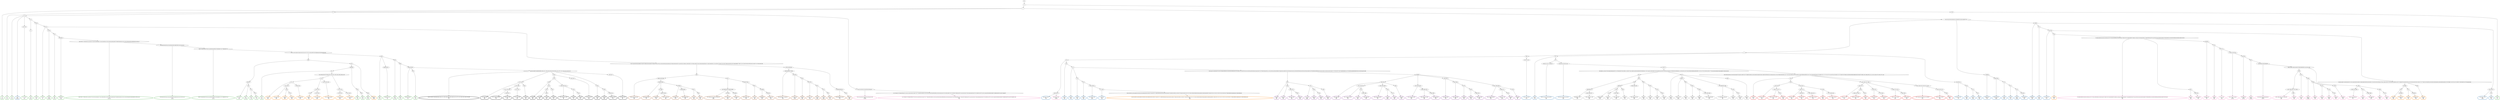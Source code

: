 digraph T {
	{
		rank=same
		455 [penwidth=3,colorscheme=set19,color=3,label="1_P\nP\n4.5%"]
		453 [penwidth=3,colorscheme=set19,color=3,label="4;7_P\nP\n3.1%"]
		451 [penwidth=3,colorscheme=set19,color=3,label="11_P\nP\n2.5%"]
		449 [penwidth=3,colorscheme=set19,color=3,label="15;17;19_P\nP\n5.5%"]
		446 [penwidth=3,colorscheme=set19,color=3,label="21_P\nP\n6.4%"]
		444 [penwidth=3,colorscheme=set19,color=3,label="23;26_P\nP\n4.3%"]
		442 [penwidth=3,colorscheme=set19,color=3,label="27;31_P\nP\n1%"]
		440 [penwidth=3,colorscheme=set19,color=3,label="32;38_P\nP\n0.099%"]
		438 [penwidth=3,colorscheme=set19,color=3,label="46_P\nP\n0.2%"]
		436 [penwidth=3,colorscheme=set19,color=3,label="56;59;62_P\nP\n0.36%"]
		434 [penwidth=3,colorscheme=set19,color=3,label="66;67;69;71;75;83;105;114;130;137;153;155;160;168;172;181;206;209;215;235;239;244;266;269;279;289;294;304;315;321;332;339;346;362;368;386;391;395;413_P\nP\n0.0013%"]
		432 [penwidth=3,colorscheme=set19,color=3,label="419;428;429;433;441;454;458;463;482;488;508;516;522;532;551_P\nP\n0.034%"]
		430 [penwidth=3,colorscheme=set19,color=3,label="569;574;584;589;597;601;614;628;634;639;647;656;666;671;677;686;693;701_P\nP\n0.013%"]
		426 [penwidth=3,colorscheme=set19,color=3,label="867;897_P\nP\n6.9%"]
		424 [penwidth=3,colorscheme=set19,color=3,label="901_P\nP\n0.74%"]
		422 [penwidth=3,colorscheme=set19,color=3,label="912_P\nP\n1.3%"]
		420 [penwidth=3,colorscheme=set19,color=3,label="931_P\nP\n7.7%"]
		416 [penwidth=3,colorscheme=set19,color=3,label="911_P\nP\n5.9%"]
		414 [penwidth=3,colorscheme=set19,color=3,label="920_P\nP\n1.4%"]
		412 [penwidth=3,colorscheme=set19,color=3,label="929_P\nP\n6.2%"]
		410 [penwidth=3,colorscheme=set19,color=3,label="896_P\nP\n9.9%"]
		408 [penwidth=3,colorscheme=set19,color=3,label="866_P\nP\n3.5%"]
		406 [penwidth=3,colorscheme=set19,color=3,label="883;895;910_P\nP\n7.4%"]
		404 [penwidth=3,colorscheme=set19,color=3,label="894_P\nP\n0.76%"]
		402 [penwidth=3,colorscheme=set19,color=3,label="899_P\nP\n3.1%"]
		400 [penwidth=3,colorscheme=set19,color=3,label="909;919;928_P\nP\n6.1%"]
		398 [penwidth=3,colorscheme=set19,color=3,label="961_P\nP\n5.3%"]
		396 [penwidth=3,colorscheme=set19,color=3,label="2;6;8_P\nP\n5.7%"]
		390 [penwidth=3,colorscheme=set19,color=2,label="96;104;113_M1\nM1\n5.5%"]
		388 [penwidth=3,colorscheme=set19,color=2,label="103_M1\nM1\n2.6%"]
		386 [penwidth=3,colorscheme=set19,color=2,label="112_M1\nM1\n7.9%"]
		384 [penwidth=3,colorscheme=set19,color=2,label="119_M1\nM1\n1.4%"]
		382 [penwidth=3,colorscheme=set19,color=2,label="123_M1\nM1\n4.6%"]
		380 [penwidth=3,colorscheme=set19,color=2,label="152;159;167_M1\nM1\n0.65%"]
		378 [penwidth=3,colorscheme=set19,color=2,label="171;180_M1\nM1\n5.4%"]
		376 [penwidth=3,colorscheme=set19,color=2,label="102;111;118_M1\nM1\n6.1%"]
		374 [penwidth=3,colorscheme=set19,color=2,label="81_M1\nM1\n3.7%"]
		371 [penwidth=3,colorscheme=set19,color=2,label="89;101;110;117;136;143_M1\nM1\n5.9%"]
		369 [penwidth=3,colorscheme=set19,color=2,label="95;100;116;128;135;142_M1\nM1\n6.4%"]
		367 [penwidth=3,colorscheme=set19,color=2,label="94;109;122_M1\nM1\n1.7%"]
		365 [penwidth=3,colorscheme=set19,color=2,label="134_M1\nM1\n2.8%"]
		363 [penwidth=3,colorscheme=set19,color=2,label="141_M1\nM1\n2.8%"]
		361 [penwidth=3,colorscheme=set19,color=2,label="150_M1\nM1\n5.6%"]
		359 [penwidth=3,colorscheme=set19,color=2,label="78;80;86_M1\nM1\n1.9%"]
		357 [penwidth=3,colorscheme=set19,color=2,label="93;99;108_M1\nM1\n0.86%"]
		355 [penwidth=3,colorscheme=set19,color=2,label="115_M1\nM1\n4.5%"]
		353 [penwidth=3,colorscheme=set19,color=2,label="127_M1\nM1\n1.7%"]
		351 [penwidth=3,colorscheme=set19,color=2,label="133_M1\nM1\n0.49%"]
		349 [penwidth=3,colorscheme=set19,color=2,label="140;149_M1\nM1\n5.3%"]
		347 [penwidth=3,colorscheme=set19,color=2,label="85;88_M1\nM1\n4.6%"]
		345 [penwidth=3,colorscheme=set19,color=2,label="121_M1\nM1\n4.3%"]
		343 [penwidth=3,colorscheme=set19,color=2,label="132;139_M1\nM1\n5.1%"]
		341 [penwidth=3,colorscheme=set19,color=2,label="126;138;147_M1\nM1\n0.58%"]
		339 [penwidth=3,colorscheme=set19,color=2,label="154_M1\nM1\n7.6%"]
		338 [penwidth=3,colorscheme=set19,color=2,label="11_M1\nM1\n0.019%"]
		337 [penwidth=3,colorscheme=set19,color=8,label="96;104;113_M2\nM2\n0.053%"]
		334 [penwidth=3,colorscheme=set19,color=8,label="178;188;198;203;218;222;226;241;257;275;281;299;306;310;326;334;357;360;370;374;383;388;397;408;431;434;447;459;464;469;477;484;489;492;497;524;529;535;543;549;556;566;579;583;600;612;616;632;638;642;650;661;665;670;676_M2\nM2\n7.4%"]
		332 [penwidth=3,colorscheme=set19,color=8,label="681_M2\nM2\n1.6%"]
		330 [penwidth=3,colorscheme=set19,color=8,label="692;704_M2\nM2\n7.7%"]
		328 [penwidth=3,colorscheme=set19,color=8,label="685;691_M2\nM2\n2%"]
		326 [penwidth=3,colorscheme=set19,color=8,label="703_M2\nM2\n4.4%"]
		324 [penwidth=3,colorscheme=set19,color=8,label="707;711_M2\nM2\n2.2%"]
		322 [penwidth=3,colorscheme=set19,color=8,label="720;724;743;759_M2\nM2\n0.011%"]
		320 [penwidth=3,colorscheme=set19,color=8,label="769;783_M2\nM2\n0.072%"]
		318 [penwidth=3,colorscheme=set19,color=8,label="802_M2\nM2\n0.063%"]
		316 [penwidth=3,colorscheme=set19,color=8,label="812;819;831;835;840;849_M2\nM2\n0.057%"]
		312 [penwidth=3,colorscheme=set19,color=8,label="1047;1058;1067;1075;1092_M2\nM2\n4.8%"]
		310 [penwidth=3,colorscheme=set19,color=8,label="1097_M2\nM2\n6.1%"]
		308 [penwidth=3,colorscheme=set19,color=8,label="1057_M2\nM2\n3.5%"]
		306 [penwidth=3,colorscheme=set19,color=8,label="1066_M2\nM2\n0.048%"]
		304 [penwidth=3,colorscheme=set19,color=8,label="1084_M2\nM2\n5.2%"]
		302 [penwidth=3,colorscheme=set19,color=8,label="1091_M2\nM2\n3.2%"]
		300 [penwidth=3,colorscheme=set19,color=8,label="1104_M2\nM2\n2.8%"]
		298 [penwidth=3,colorscheme=set19,color=8,label="1108_M2\nM2\n6%"]
		296 [penwidth=3,colorscheme=set19,color=8,label="1103_M2\nM2\n5.1%"]
		293 [penwidth=3,colorscheme=set19,color=8,label="1065;1074;1090_M2\nM2\n7%"]
		291 [penwidth=3,colorscheme=set19,color=8,label="1073_M2\nM2\n4.6%"]
		289 [penwidth=3,colorscheme=set19,color=8,label="1083;1089_M2\nM2\n6.7%"]
		287 [penwidth=3,colorscheme=set19,color=8,label="1088_M2\nM2\n4.1%"]
		285 [penwidth=3,colorscheme=set19,color=8,label="1102_M2\nM2\n7.8%"]
		283 [penwidth=3,colorscheme=set19,color=8,label="9;12;13;16;20;22;24;28;29;33;39;44;47_M2\nM2\n0.016%"]
		281 [penwidth=3,colorscheme=set19,color=8,label="51;57;60;63;73;76;84;92;98;107;125;131;145;156;161;164;173;177;186;190;196;201;210;216;220;262;284;298;308;316;333;340;343;347;352;363;369;373;377;382;387;396;405;407;414;416;423;427;432;440;446;453;457;472;495;501;507;512;521;544;550;558;562;568;573;588;592;607;613;627;646;687_M2\nM2\n7.5%"]
		276 [penwidth=3,colorscheme=set19,color=9,label="956;966;972_M3\nM3\n4.2%"]
		274 [penwidth=3,colorscheme=set19,color=9,label="1002;1009;1017_M3\nM3\n5.9%"]
		270 [penwidth=3,colorscheme=set19,color=9,label="986;994_M3\nM3\n4.5%"]
		267 [penwidth=3,colorscheme=set19,color=9,label="1025_M3\nM3\n5.6%"]
		265 [penwidth=3,colorscheme=set19,color=9,label="1031;1040_M3\nM3\n5.5%"]
		263 [penwidth=3,colorscheme=set19,color=9,label="1039_M3\nM3\n5.7%"]
		261 [penwidth=3,colorscheme=set19,color=9,label="993;1008;1030_M3\nM3\n6.9%"]
		259 [penwidth=3,colorscheme=set19,color=9,label="992_M3\nM3\n2.4%"]
		257 [penwidth=3,colorscheme=set19,color=9,label="1007_M3\nM3\n4.8%"]
		255 [penwidth=3,colorscheme=set19,color=9,label="1015_M3\nM3\n2.2%"]
		253 [penwidth=3,colorscheme=set19,color=9,label="1024_M3\nM3\n5.5%"]
		251 [penwidth=3,colorscheme=set19,color=9,label="955_M3\nM3\n0.72%"]
		249 [penwidth=3,colorscheme=set19,color=9,label="964;977_M3\nM3\n0.44%"]
		247 [penwidth=3,colorscheme=set19,color=9,label="985_M3\nM3\n2.2%"]
		245 [penwidth=3,colorscheme=set19,color=9,label="1001_M3\nM3\n5.4%"]
		243 [penwidth=3,colorscheme=set19,color=9,label="1006_M3\nM3\n5.4%"]
		241 [penwidth=3,colorscheme=set19,color=9,label="1023;1029;1038_M3\nM3\n6.1%"]
		239 [penwidth=3,colorscheme=set19,color=9,label="971;984;991;1000_M3\nM3\n9%"]
		237 [penwidth=3,colorscheme=set19,color=9,label="1005_M3\nM3\n5%"]
		235 [penwidth=3,colorscheme=set19,color=9,label="1037_M3\nM3\n5.2%"]
		233 [penwidth=3,colorscheme=set19,color=9,label="983_M3\nM3\n7.5%"]
		229 [penwidth=3,colorscheme=set19,color=7,label="808;814;822;828_M4\nM4\n3.6%"]
		227 [penwidth=3,colorscheme=set19,color=7,label="843;852;859_M4\nM4\n1.1%"]
		225 [penwidth=3,colorscheme=set19,color=7,label="871;880_M4\nM4\n7.3%"]
		223 [penwidth=3,colorscheme=set19,color=7,label="892;917;939_M4\nM4\n10%"]
		221 [penwidth=3,colorscheme=set19,color=7,label="879;891_M4\nM4\n3.7%"]
		219 [penwidth=3,colorscheme=set19,color=7,label="926;938;949_M4\nM4\n5.5%"]
		217 [penwidth=3,colorscheme=set19,color=7,label="937_M4\nM4\n2.4%"]
		215 [penwidth=3,colorscheme=set19,color=7,label="958_M4\nM4\n5.4%"]
		212 [penwidth=3,colorscheme=set19,color=7,label="827;838;842;851;858;878;890_M4\nM4\n0.38%"]
		210 [penwidth=3,colorscheme=set19,color=7,label="907;936_M4\nM4\n9.5%"]
		208 [penwidth=3,colorscheme=set19,color=7,label="935;948_M4\nM4\n11%"]
		206 [penwidth=3,colorscheme=set19,color=7,label="832;837;841_M4\nM4\n0.72%"]
		204 [penwidth=3,colorscheme=set19,color=7,label="857_M4\nM4\n1.8%"]
		202 [penwidth=3,colorscheme=set19,color=7,label="870;889_M4\nM4\n4.2%"]
		200 [penwidth=3,colorscheme=set19,color=7,label="916;925_M4\nM4\n7.4%"]
		197 [penwidth=3,colorscheme=set19,color=7,label="850;856;865;877;888_M4\nM4\n3.2%"]
		195 [penwidth=3,colorscheme=set19,color=7,label="915;924_M4\nM4\n0.91%"]
		193 [penwidth=3,colorscheme=set19,color=7,label="934_M4\nM4\n0.9%"]
		191 [penwidth=3,colorscheme=set19,color=7,label="947;957_M4\nM4\n2.9%"]
		189 [penwidth=3,colorscheme=set19,color=7,label="967_M4\nM4\n0.45%"]
		187 [penwidth=3,colorscheme=set19,color=7,label="973_M4\nM4\n0.83%"]
		185 [penwidth=3,colorscheme=set19,color=7,label="987_M4\nM4\n5.1%"]
		183 [penwidth=3,colorscheme=set19,color=7,label="855;898;906;914_M4\nM4\n3.1%"]
		181 [penwidth=3,colorscheme=set19,color=7,label="946_M4\nM4\n8.9%"]
		179 [penwidth=3,colorscheme=set19,color=5,label="185;195;200;214;234;248;253;256;261;265;268;283;302;330;337;345;367;371;380;390;404;435;442;450;455;465;473;485;503;509;513;530;537;546;553;563;570;572;575;581;593;603;608;629;644;648;652;660;664;669;675;694;706;716;718;722;730;735;745;760;764;776;805;809;825;846;854;872;893;908;940_M5\nM5\n5.8%"]
		178 [penwidth=3,colorscheme=set19,color=5,label="148_M5\nM5\n4%"]
		174 [penwidth=3,colorscheme=set19,color=5,label="918_M5\nM5\n4.4%"]
		172 [penwidth=3,colorscheme=set19,color=5,label="941;960_M5\nM5\n5.1%"]
		170 [penwidth=3,colorscheme=set19,color=5,label="927_M5\nM5\n1.1%"]
		168 [penwidth=3,colorscheme=set19,color=5,label="950;959_M5\nM5\n7.8%"]
		166 [penwidth=3,colorscheme=set19,color=5,label="881_M5\nM5\n5.8%"]
		162 [penwidth=3,colorscheme=set19,color=5,label="1117_M5\nM5\n4.5%"]
		160 [penwidth=3,colorscheme=set19,color=5,label="1124;1132_M5\nM5\n5.8%"]
		158 [penwidth=3,colorscheme=set19,color=5,label="1136_M5\nM5\n4.8%"]
		156 [penwidth=3,colorscheme=set19,color=5,label="1141_M5\nM5\n5.5%"]
		154 [penwidth=3,colorscheme=set19,color=5,label="1139;1140_M5\nM5\n5.7%"]
		151 [penwidth=3,colorscheme=set19,color=5,label="1126_M5\nM5\n7.6%"]
		149 [penwidth=3,colorscheme=set19,color=5,label="1131;1135_M5\nM5\n6.8%"]
		147 [penwidth=3,colorscheme=set19,color=5,label="1122;1130;1138_M5\nM5\n7.4%"]
		144 [penwidth=3,colorscheme=set19,color=5,label="1119;1125_M5\nM5\n9.5%"]
		142 [penwidth=3,colorscheme=set19,color=5,label="1121;1129_M5\nM5\n7.3%"]
		141 [penwidth=3,colorscheme=set19,color=5,label="896_M5\nM5\n0.99%"]
		138 [penwidth=3,colorscheme=set19,color=4,label="979_M6\nM6\n2.6%"]
		136 [penwidth=3,colorscheme=set19,color=4,label="1052_M6\nM6\n1.5%"]
		134 [penwidth=3,colorscheme=set19,color=4,label="1062;1072_M6\nM6\n1.9%"]
		132 [penwidth=3,colorscheme=set19,color=4,label="1087_M6\nM6\n6.4%"]
		130 [penwidth=3,colorscheme=set19,color=4,label="1071_M6\nM6\n0.88%"]
		128 [penwidth=3,colorscheme=set19,color=4,label="1082_M6\nM6\n1.4%"]
		126 [penwidth=3,colorscheme=set19,color=4,label="1106_M6\nM6\n5.3%"]
		124 [penwidth=3,colorscheme=set19,color=4,label="1095_M6\nM6\n5.8%"]
		121 [penwidth=3,colorscheme=set19,color=4,label="1003;1019_M6\nM6\n5.6%"]
		119 [penwidth=3,colorscheme=set19,color=4,label="1027;1044;1051_M6\nM6\n1.5%"]
		117 [penwidth=3,colorscheme=set19,color=4,label="1070_M6\nM6\n2.6%"]
		115 [penwidth=3,colorscheme=set19,color=4,label="1081;1086_M6\nM6\n5.5%"]
		113 [penwidth=3,colorscheme=set19,color=4,label="1043;1050;1080_M6\nM6\n1.2%"]
		111 [penwidth=3,colorscheme=set19,color=4,label="1100_M6\nM6\n0.86%"]
		109 [penwidth=3,colorscheme=set19,color=4,label="1110_M6\nM6\n5.4%"]
		107 [penwidth=3,colorscheme=set19,color=4,label="1061_M6\nM6\n6.1%"]
		105 [penwidth=3,colorscheme=set19,color=4,label="1010;1026;1033_M6\nM6\n3.2%"]
		103 [penwidth=3,colorscheme=set19,color=4,label="1060;1069;1079_M6\nM6\n3.6%"]
		101 [penwidth=3,colorscheme=set19,color=4,label="1094;1099_M6\nM6\n5.2%"]
		99 [penwidth=3,colorscheme=set19,color=4,label="1018;1032_M6\nM6\n1.2%"]
		97 [penwidth=3,colorscheme=set19,color=4,label="1042;1049_M6\nM6\n3.5%"]
		95 [penwidth=3,colorscheme=set19,color=4,label="1078_M6\nM6\n6.7%"]
		93 [penwidth=3,colorscheme=set19,color=4,label="1085_M6\nM6\n1.4%"]
		91 [penwidth=3,colorscheme=set19,color=4,label="1098;1105_M6\nM6\n6.2%"]
		89 [penwidth=3,colorscheme=set19,color=4,label="1041;1048;1059_M6\nM6\n3.2%"]
		87 [penwidth=3,colorscheme=set19,color=4,label="1068;1077_M6\nM6\n0.17%"]
		85 [penwidth=3,colorscheme=set19,color=4,label="1093_M6\nM6\n5%"]
		83 [penwidth=3,colorscheme=set19,color=4,label="1076_M6\nM6\n6%"]
		80 [penwidth=3,colorscheme=set19,color=1,label="1143_M7\nM7\n2.7%"]
		77 [penwidth=3,colorscheme=set19,color=1,label="1150;1152_M7\nM7\n4.5%"]
		75 [penwidth=3,colorscheme=set19,color=1,label="1169;1174;1177_M7\nM7\n2.3%"]
		73 [penwidth=3,colorscheme=set19,color=1,label="1193_M7\nM7\n5.6%"]
		70 [penwidth=3,colorscheme=set19,color=1,label="1164;1173_M7\nM7\n5.9%"]
		68 [penwidth=3,colorscheme=set19,color=1,label="1184;1192_M7\nM7\n7.6%"]
		66 [penwidth=3,colorscheme=set19,color=1,label="1191;1206;1213_M7\nM7\n5.1%"]
		64 [penwidth=3,colorscheme=set19,color=1,label="1168_M7\nM7\n3.9%"]
		62 [penwidth=3,colorscheme=set19,color=1,label="1172;1180;1183_M7\nM7\n5.3%"]
		59 [penwidth=3,colorscheme=set19,color=1,label="1160;1171_M7\nM7\n2.7%"]
		56 [penwidth=3,colorscheme=set19,color=1,label="1198;1212;1223_M7\nM7\n5.3%"]
		54 [penwidth=3,colorscheme=set19,color=1,label="1205_M7\nM7\n5.9%"]
		52 [penwidth=3,colorscheme=set19,color=1,label="1163;1167_M7\nM7\n2.5%"]
		50 [penwidth=3,colorscheme=set19,color=1,label="1179;1182_M7\nM7\n5.4%"]
		48 [penwidth=3,colorscheme=set19,color=1,label="1166;1170;1178_M7\nM7\n8.5%"]
		46 [penwidth=3,colorscheme=set19,color=1,label="1186;1189_M7\nM7\n9.3%"]
		44 [penwidth=3,colorscheme=set19,color=1,label="1147;1149;1153;1156;1157;1159_M7\nM7\n3.2%"]
		42 [penwidth=3,colorscheme=set19,color=1,label="1162;1165;1176_M7\nM7\n6.6%"]
		40 [penwidth=3,colorscheme=set19,color=1,label="1188_M7\nM7\n7.7%"]
		38 [penwidth=3,colorscheme=set19,color=10,label="942;951;969;974;980;989;996;1004;1011;1020;1034;1045;1053;1063;1101;1107;1113;1128;1134;1146;1155_M8\nM8\n7%"]
		36 [penwidth=3,colorscheme=set19,color=10,label="1175;1181_M8\nM8\n4.9%"]
		33 [penwidth=3,colorscheme=set19,color=10,label="1211;1218;1222_M8\nM8\n1.2%"]
		31 [penwidth=3,colorscheme=set19,color=10,label="1226;1227_M8\nM8\n6.1%"]
		29 [penwidth=3,colorscheme=set19,color=10,label="1217;1221_M8\nM8\n6%"]
		27 [penwidth=3,colorscheme=set19,color=10,label="1203_M8\nM8\n5.4%"]
		23 [penwidth=3,colorscheme=set19,color=10,label="1196_M8\nM8\n4.8%"]
		20 [penwidth=3,colorscheme=set19,color=10,label="1216_M8\nM8\n5%"]
		18 [penwidth=3,colorscheme=set19,color=10,label="1225_M8\nM8\n6.2%"]
		16 [penwidth=3,colorscheme=set19,color=10,label="1220_M8\nM8\n9.7%"]
		14 [penwidth=3,colorscheme=set19,color=10,label="1202;1209;1215_M8\nM8\n6%"]
		12 [penwidth=3,colorscheme=set19,color=10,label="1219_M8\nM8\n1.7%"]
		10 [penwidth=3,colorscheme=set19,color=10,label="1224_M8\nM8\n5.7%"]
		8 [penwidth=3,colorscheme=set19,color=10,label="1195;1201_M8\nM8\n6.3%"]
		6 [penwidth=3,colorscheme=set19,color=10,label="1194_M8\nM8\n3.3%"]
		4 [penwidth=3,colorscheme=set19,color=10,label="1200_M8\nM8\n6.8%"]
		2 [penwidth=3,colorscheme=set19,color=10,label="1208;1214_M8\nM8\n7.7%"]
		0 [penwidth=3,colorscheme=set19,color=10,label="1199;1207_M8\nM8\n6%"]
	}
	458 [label="GL"]
	457 [label="0"]
	456 [label="1"]
	454 [label="4;7"]
	452 [label="11"]
	450 [label="15;17;19"]
	448 [label="18"]
	447 [label="21"]
	445 [label="23;26"]
	443 [label="27;31"]
	441 [label="32;38"]
	439 [label="46"]
	437 [label="56;59;62"]
	435 [label="66;67;69;71;75;83;105;114;130;137;153;155;160;168;172;181;206;209;215;235;239;244;266;269;279;289;294;304;315;321;332;339;346;362;368;386;391;395;413"]
	433 [label="419;428;429;433;441;454;458;463;482;488;508;516;522;532;551"]
	431 [label="569;574;584;589;597;601;614;628;634;639;647;656;666;671;677;686;693;701"]
	429 [label="714;721;725;728;733;738;750;755;761;767;770;774;784;789;793;796;804;815;823;844;845;853"]
	428 [label="860"]
	427 [label="867;897"]
	425 [label="901"]
	423 [label="912"]
	421 [label="931"]
	419 [label="874"]
	418 [label="884;900"]
	417 [label="911"]
	415 [label="920"]
	413 [label="929"]
	411 [label="896"]
	409 [label="866"]
	407 [label="883;895;910"]
	405 [label="894"]
	403 [label="899"]
	401 [label="909;919;928"]
	399 [label="961"]
	397 [label="2;6;8"]
	395 [label="3;5;10;14;25;30;34;36;40;41;43;48;49;52;54;61;64;68;70;74"]
	394 [label="77"]
	393 [label="79;82"]
	392 [label="90"]
	391 [label="96;104;113"]
	389 [label="103"]
	387 [label="112"]
	385 [label="119"]
	383 [label="123"]
	381 [label="152;159;167"]
	379 [label="171;180"]
	377 [label="102;111;118"]
	375 [label="81"]
	373 [label="87"]
	372 [label="89;101;110;117;136;143"]
	370 [label="95;100;116;128;135;142"]
	368 [label="94;109;122"]
	366 [label="134"]
	364 [label="141"]
	362 [label="150"]
	360 [label="78;80;86"]
	358 [label="93;99;108"]
	356 [label="115"]
	354 [label="127"]
	352 [label="133"]
	350 [label="140;149"]
	348 [label="85;88"]
	346 [label="121"]
	344 [label="132;139"]
	342 [label="126;138;147"]
	340 [label="154"]
	336 [label="148"]
	335 [label="178;188;198;203;218;222;226;241;257;275;281;299;306;310;326;334;357;360;370;374;383;388;397;408;431;434;447;459;464;469;477;484;489;492;497;524;529;535;543;549;556;566;579;583;600;612;616;632;638;642;650;661;665;670;676"]
	333 [label="681"]
	331 [label="692;704"]
	329 [label="685;691"]
	327 [label="703"]
	325 [label="707;711"]
	323 [label="720;724;743;759"]
	321 [label="769;783"]
	319 [label="802"]
	317 [label="812;819;831;835;840;849"]
	315 [label="864;876;887;904;954;963;976;990;998;999;1014;1022;1028"]
	314 [label="1036"]
	313 [label="1047;1058;1067;1075;1092"]
	311 [label="1097"]
	309 [label="1057"]
	307 [label="1066"]
	305 [label="1084"]
	303 [label="1091"]
	301 [label="1104"]
	299 [label="1108"]
	297 [label="1103"]
	295 [label="1056"]
	294 [label="1065;1074;1090"]
	292 [label="1073"]
	290 [label="1083;1089"]
	288 [label="1088"]
	286 [label="1102"]
	284 [label="9;12;13;16;20;22;24;28;29;33;39;44;47"]
	282 [label="51;57;60;63;73;76;84;92;98;107;125;131;145;156;161;164;173;177;186;190;196;201;210;216;220;262;284;298;308;316;333;340;343;347;352;363;369;373;377;382;387;396;405;407;414;416;423;427;432;440;446;453;457;472;495;501;507;512;521;544;550;558;562;568;573;588;592;607;613;627;646;687"]
	280 [label="162;175"]
	279 [label="193;208;211;223;227;232;246;258;264;267;271;276;282;287;291;296;311;318;327;341;348;354;365;384;389;392;398;409;417;437;444;452;460;466;470;479;499;504;518;531;539;542;548;565;578;586;595;599;606;611;619;623;631;637;655;659;663;668;684;690;698;713;731;747;753;756;762;765;777;781;810;816;826;847;862;868;875;905;923;933"]
	278 [label="945"]
	277 [label="956;966;972"]
	275 [label="1002;1009;1017"]
	273 [label="965"]
	272 [label="978"]
	271 [label="986;994"]
	269 [label="1016"]
	268 [label="1025"]
	266 [label="1031;1040"]
	264 [label="1039"]
	262 [label="993;1008;1030"]
	260 [label="992"]
	258 [label="1007"]
	256 [label="1015"]
	254 [label="1024"]
	252 [label="955"]
	250 [label="964;977"]
	248 [label="985"]
	246 [label="1001"]
	244 [label="1006"]
	242 [label="1023;1029;1038"]
	240 [label="971;984;991;1000"]
	238 [label="1005"]
	236 [label="1037"]
	234 [label="983"]
	232 [label="35;37;42;45;50;53;55;58;65;72;91;97;106;120;124;146;157;182;187;191;197;221;225;230;236;245;249;254;270;285;293;303;307;314;320;331;338;351;356;358;372;376;381;400;412;422;426;439;456;462;471;481;494;506;511;515;520;527;536;557;567;587;596;624;633;651;657;682;688;697;708;712;715;726;729;734;739;744;751;763;771;775;785;790;799"]
	231 [label="803"]
	230 [label="808;814;822;828"]
	228 [label="843;852;859"]
	226 [label="871;880"]
	224 [label="892;917;939"]
	222 [label="879;891"]
	220 [label="926;938;949"]
	218 [label="937"]
	216 [label="958"]
	214 [label="821"]
	213 [label="827;838;842;851;858;878;890"]
	211 [label="907;936"]
	209 [label="935;948"]
	207 [label="832;837;841"]
	205 [label="857"]
	203 [label="870;889"]
	201 [label="916;925"]
	199 [label="807;813;820;836"]
	198 [label="850;856;865;877;888"]
	196 [label="915;924"]
	194 [label="934"]
	192 [label="947;957"]
	190 [label="967"]
	188 [label="973"]
	186 [label="987"]
	184 [label="855;898;906;914"]
	182 [label="946"]
	180 [label="185;195;200;214;234;248;253;256;261;265;268;283;302;330;337;345;367;371;380;390;404;435;442;450;455;465;473;485;503;509;513;530;537;546;553;563;570;572;575;581;593;603;608;629;644;648;652;660;664;669;675;694;706;716;718;722;730;735;745;760;764;776;805;809;825;846;854;872;893;908;940"]
	177 [label="158;165;169;174;192;202;207;217;231;240;250;255;263;274;280;286;290;295;305;309;317;322;325;353;359;364;378;401;406;418;421;425;438;445;448;461;467;475;480;487;493;500;505;510;519;526;534;555;561;564;571;577;582;591;594;605;610;618;622;626;640;641;645;649;654;662;672;679;696;710;723;741;752;768;772;780;786;791;797;824;833;861"]
	176 [label="873;882"]
	175 [label="918"]
	173 [label="941;960"]
	171 [label="927"]
	169 [label="950;959"]
	167 [label="881"]
	165 [label="921;930;943;952;970;981;997;1012;1021;1035;1054;1064;1096;1109"]
	164 [label="1112"]
	163 [label="1117"]
	161 [label="1124;1132"]
	159 [label="1136"]
	157 [label="1141"]
	155 [label="1139;1140"]
	153 [label="1120;1123"]
	152 [label="1126"]
	150 [label="1131;1135"]
	148 [label="1122;1130;1138"]
	146 [label="1114;1116"]
	145 [label="1119;1125"]
	143 [label="1121;1129"]
	140 [label="129;144;151;163;166;170;176;179;184;199;205;213;229;233;238;243;247;252;260;273;278;297;301;313;319;324;329;336;342;344;350;375;379;385;394;403;411;415;420;424;430;449;468;476;483;491;496;502;523;528;540;545;552;559;580;590;602;620;625;635;643;658;674;678;680;683;689;695;700;702;709;719;736;740;746;748;757;778;782;787;792;794;800;806;811;817;829;834;848;869;885;902;913;932;944;953;968"]
	139 [label="979"]
	137 [label="1052"]
	135 [label="1062;1072"]
	133 [label="1087"]
	131 [label="1071"]
	129 [label="1082"]
	127 [label="1106"]
	125 [label="1095"]
	123 [label="988;995"]
	122 [label="1003;1019"]
	120 [label="1027;1044;1051"]
	118 [label="1070"]
	116 [label="1081;1086"]
	114 [label="1043;1050;1080"]
	112 [label="1100"]
	110 [label="1110"]
	108 [label="1061"]
	106 [label="1010;1026;1033"]
	104 [label="1060;1069;1079"]
	102 [label="1094;1099"]
	100 [label="1018;1032"]
	98 [label="1042;1049"]
	96 [label="1078"]
	94 [label="1085"]
	92 [label="1098;1105"]
	90 [label="1041;1048;1059"]
	88 [label="1068;1077"]
	86 [label="1093"]
	84 [label="1076"]
	82 [label="183;189;194;204;212;219;224;228;237;242;251;259;272;277;288;292;300;312;323;328;335;349;355;361;366;393;399;402;410;436;443;451;474;478;486;490;498;514;517;525;533;538;541;547;554;560;576;585;598;604;609;615;617;621;630;636;653;667;673;699;705;717;727;732;737;742;749;754;758;766;773;779;788;795;798;801;818;830;839;863;886;903;922;962;975;982;1013;1046;1055;1111;1115;1118;1127;1133;1137;1142"]
	81 [label="1143"]
	79 [label="1145"]
	78 [label="1150;1152"]
	76 [label="1169;1174;1177"]
	74 [label="1193"]
	72 [label="1154;1161"]
	71 [label="1164;1173"]
	69 [label="1184;1192"]
	67 [label="1191;1206;1213"]
	65 [label="1168"]
	63 [label="1172;1180;1183"]
	61 [label="1144;1148;1151;1158"]
	60 [label="1160;1171"]
	58 [label="1190"]
	57 [label="1198;1212;1223"]
	55 [label="1205"]
	53 [label="1163;1167"]
	51 [label="1179;1182"]
	49 [label="1166;1170;1178"]
	47 [label="1186;1189"]
	45 [label="1147;1149;1153;1156;1157;1159"]
	43 [label="1162;1165;1176"]
	41 [label="1188"]
	39 [label="942;951;969;974;980;989;996;1004;1011;1020;1034;1045;1053;1063;1101;1107;1113;1128;1134;1146;1155"]
	37 [label="1175;1181"]
	35 [label="1197;1204"]
	34 [label="1211;1218;1222"]
	32 [label="1226;1227"]
	30 [label="1217;1221"]
	28 [label="1203"]
	26 [label="1185"]
	25 [label="1187"]
	24 [label="1196"]
	22 [label="1210"]
	21 [label="1216"]
	19 [label="1225"]
	17 [label="1220"]
	15 [label="1202;1209;1215"]
	13 [label="1219"]
	11 [label="1224"]
	9 [label="1195;1201"]
	7 [label="1194"]
	5 [label="1200"]
	3 [label="1208;1214"]
	1 [label="1199;1207"]
	458 -> 457
	457 -> 456
	457 -> 397
	456 -> 455
	456 -> 454
	456 -> 395
	454 -> 453
	454 -> 452
	454 -> 284
	452 -> 451
	452 -> 450
	452 -> 448
	452 -> 338
	450 -> 449
	448 -> 447
	448 -> 445
	447 -> 446
	445 -> 444
	445 -> 443
	443 -> 442
	443 -> 441
	443 -> 232
	441 -> 440
	441 -> 439
	439 -> 438
	439 -> 437
	437 -> 436
	437 -> 435
	435 -> 434
	435 -> 433
	433 -> 432
	433 -> 431
	431 -> 430
	431 -> 429
	429 -> 428
	429 -> 409
	428 -> 427
	428 -> 419
	427 -> 426
	427 -> 425
	425 -> 424
	425 -> 423
	423 -> 422
	423 -> 421
	421 -> 420
	419 -> 418
	419 -> 411
	418 -> 417
	418 -> 415
	417 -> 416
	417 -> 165
	415 -> 414
	415 -> 413
	413 -> 412
	411 -> 410
	411 -> 141
	409 -> 408
	409 -> 407
	409 -> 405
	407 -> 406
	405 -> 404
	405 -> 403
	403 -> 402
	403 -> 401
	401 -> 400
	401 -> 399
	401 -> 39
	399 -> 398
	397 -> 396
	395 -> 394
	395 -> 360
	395 -> 348
	394 -> 393
	394 -> 375
	394 -> 368
	393 -> 392
	393 -> 377
	392 -> 391
	392 -> 389
	391 -> 390
	391 -> 337
	389 -> 388
	389 -> 387
	387 -> 386
	387 -> 385
	387 -> 140
	385 -> 384
	385 -> 383
	383 -> 382
	383 -> 381
	381 -> 380
	381 -> 379
	379 -> 378
	379 -> 180
	377 -> 376
	375 -> 374
	375 -> 373
	373 -> 372
	373 -> 370
	372 -> 371
	370 -> 369
	370 -> 280
	368 -> 367
	368 -> 366
	366 -> 365
	366 -> 364
	364 -> 363
	364 -> 362
	362 -> 361
	360 -> 359
	360 -> 358
	358 -> 357
	358 -> 356
	356 -> 355
	356 -> 354
	354 -> 353
	354 -> 352
	352 -> 351
	352 -> 350
	350 -> 349
	348 -> 347
	348 -> 346
	348 -> 342
	346 -> 345
	346 -> 344
	344 -> 343
	344 -> 336
	344 -> 177
	342 -> 341
	342 -> 340
	340 -> 339
	336 -> 335
	336 -> 178
	335 -> 334
	335 -> 333
	335 -> 329
	333 -> 332
	333 -> 331
	331 -> 330
	329 -> 328
	329 -> 327
	327 -> 326
	327 -> 325
	325 -> 324
	325 -> 323
	323 -> 322
	323 -> 321
	321 -> 320
	321 -> 319
	319 -> 318
	319 -> 317
	317 -> 316
	317 -> 315
	315 -> 314
	315 -> 295
	314 -> 313
	314 -> 309
	313 -> 312
	313 -> 311
	311 -> 310
	309 -> 308
	309 -> 307
	307 -> 306
	307 -> 305
	305 -> 304
	305 -> 303
	305 -> 297
	303 -> 302
	303 -> 301
	301 -> 300
	301 -> 299
	299 -> 298
	297 -> 296
	295 -> 294
	295 -> 292
	295 -> 288
	294 -> 293
	292 -> 291
	292 -> 290
	290 -> 289
	288 -> 287
	288 -> 286
	286 -> 285
	284 -> 283
	284 -> 282
	282 -> 281
	280 -> 279
	280 -> 82
	279 -> 278
	279 -> 252
	278 -> 277
	278 -> 273
	277 -> 276
	277 -> 275
	275 -> 274
	273 -> 272
	273 -> 260
	272 -> 271
	272 -> 262
	271 -> 270
	271 -> 269
	271 -> 264
	269 -> 268
	269 -> 266
	268 -> 267
	266 -> 265
	264 -> 263
	262 -> 261
	260 -> 259
	260 -> 258
	258 -> 257
	258 -> 256
	256 -> 255
	256 -> 254
	254 -> 253
	252 -> 251
	252 -> 250
	252 -> 240
	252 -> 234
	250 -> 249
	250 -> 248
	248 -> 247
	248 -> 246
	246 -> 245
	246 -> 244
	244 -> 243
	244 -> 242
	242 -> 241
	240 -> 239
	240 -> 238
	238 -> 237
	238 -> 236
	236 -> 235
	234 -> 233
	232 -> 231
	232 -> 199
	231 -> 230
	231 -> 214
	230 -> 229
	230 -> 228
	228 -> 227
	228 -> 226
	228 -> 222
	226 -> 225
	226 -> 224
	224 -> 223
	222 -> 221
	222 -> 220
	222 -> 218
	220 -> 219
	218 -> 217
	218 -> 216
	216 -> 215
	214 -> 213
	214 -> 207
	213 -> 212
	213 -> 211
	213 -> 209
	211 -> 210
	209 -> 208
	207 -> 206
	207 -> 205
	205 -> 204
	205 -> 203
	203 -> 202
	203 -> 201
	201 -> 200
	199 -> 198
	199 -> 184
	198 -> 197
	198 -> 196
	196 -> 195
	196 -> 194
	194 -> 193
	194 -> 192
	192 -> 191
	192 -> 190
	190 -> 189
	190 -> 188
	188 -> 187
	188 -> 186
	186 -> 185
	184 -> 183
	184 -> 182
	182 -> 181
	180 -> 179
	177 -> 176
	177 -> 167
	176 -> 175
	176 -> 171
	175 -> 174
	175 -> 173
	173 -> 172
	171 -> 170
	171 -> 169
	169 -> 168
	167 -> 166
	165 -> 164
	165 -> 146
	164 -> 163
	164 -> 153
	164 -> 148
	163 -> 162
	163 -> 161
	163 -> 155
	161 -> 160
	161 -> 159
	159 -> 158
	159 -> 157
	157 -> 156
	155 -> 154
	153 -> 152
	153 -> 150
	152 -> 151
	150 -> 149
	148 -> 147
	146 -> 145
	146 -> 143
	145 -> 144
	143 -> 142
	140 -> 139
	140 -> 123
	139 -> 138
	139 -> 137
	139 -> 131
	137 -> 136
	137 -> 135
	135 -> 134
	135 -> 133
	133 -> 132
	131 -> 130
	131 -> 129
	131 -> 125
	129 -> 128
	129 -> 127
	127 -> 126
	125 -> 124
	123 -> 122
	123 -> 106
	123 -> 100
	123 -> 90
	122 -> 121
	122 -> 120
	122 -> 114
	122 -> 108
	120 -> 119
	120 -> 118
	118 -> 117
	118 -> 116
	116 -> 115
	114 -> 113
	114 -> 112
	112 -> 111
	112 -> 110
	110 -> 109
	108 -> 107
	106 -> 105
	106 -> 104
	104 -> 103
	104 -> 102
	102 -> 101
	100 -> 99
	100 -> 98
	98 -> 97
	98 -> 96
	96 -> 95
	96 -> 94
	94 -> 93
	94 -> 92
	92 -> 91
	90 -> 89
	90 -> 88
	90 -> 84
	88 -> 87
	88 -> 86
	86 -> 85
	84 -> 83
	82 -> 81
	82 -> 61
	82 -> 45
	81 -> 80
	81 -> 79
	79 -> 78
	79 -> 72
	78 -> 77
	78 -> 76
	76 -> 75
	76 -> 74
	74 -> 73
	72 -> 71
	72 -> 65
	71 -> 70
	71 -> 69
	71 -> 67
	69 -> 68
	67 -> 66
	65 -> 64
	65 -> 63
	63 -> 62
	61 -> 60
	61 -> 53
	61 -> 49
	60 -> 59
	60 -> 58
	58 -> 57
	58 -> 55
	57 -> 56
	55 -> 54
	53 -> 52
	53 -> 51
	51 -> 50
	49 -> 48
	49 -> 47
	47 -> 46
	45 -> 44
	45 -> 43
	43 -> 42
	43 -> 41
	41 -> 40
	39 -> 38
	39 -> 37
	39 -> 26
	39 -> 7
	39 -> 1
	37 -> 36
	37 -> 35
	37 -> 28
	35 -> 34
	35 -> 30
	34 -> 33
	34 -> 32
	32 -> 31
	30 -> 29
	28 -> 27
	26 -> 25
	26 -> 9
	25 -> 24
	25 -> 15
	24 -> 23
	24 -> 22
	22 -> 21
	22 -> 17
	21 -> 20
	21 -> 19
	19 -> 18
	17 -> 16
	15 -> 14
	15 -> 13
	13 -> 12
	13 -> 11
	11 -> 10
	9 -> 8
	7 -> 6
	7 -> 5
	5 -> 4
	5 -> 3
	3 -> 2
	1 -> 0
}
